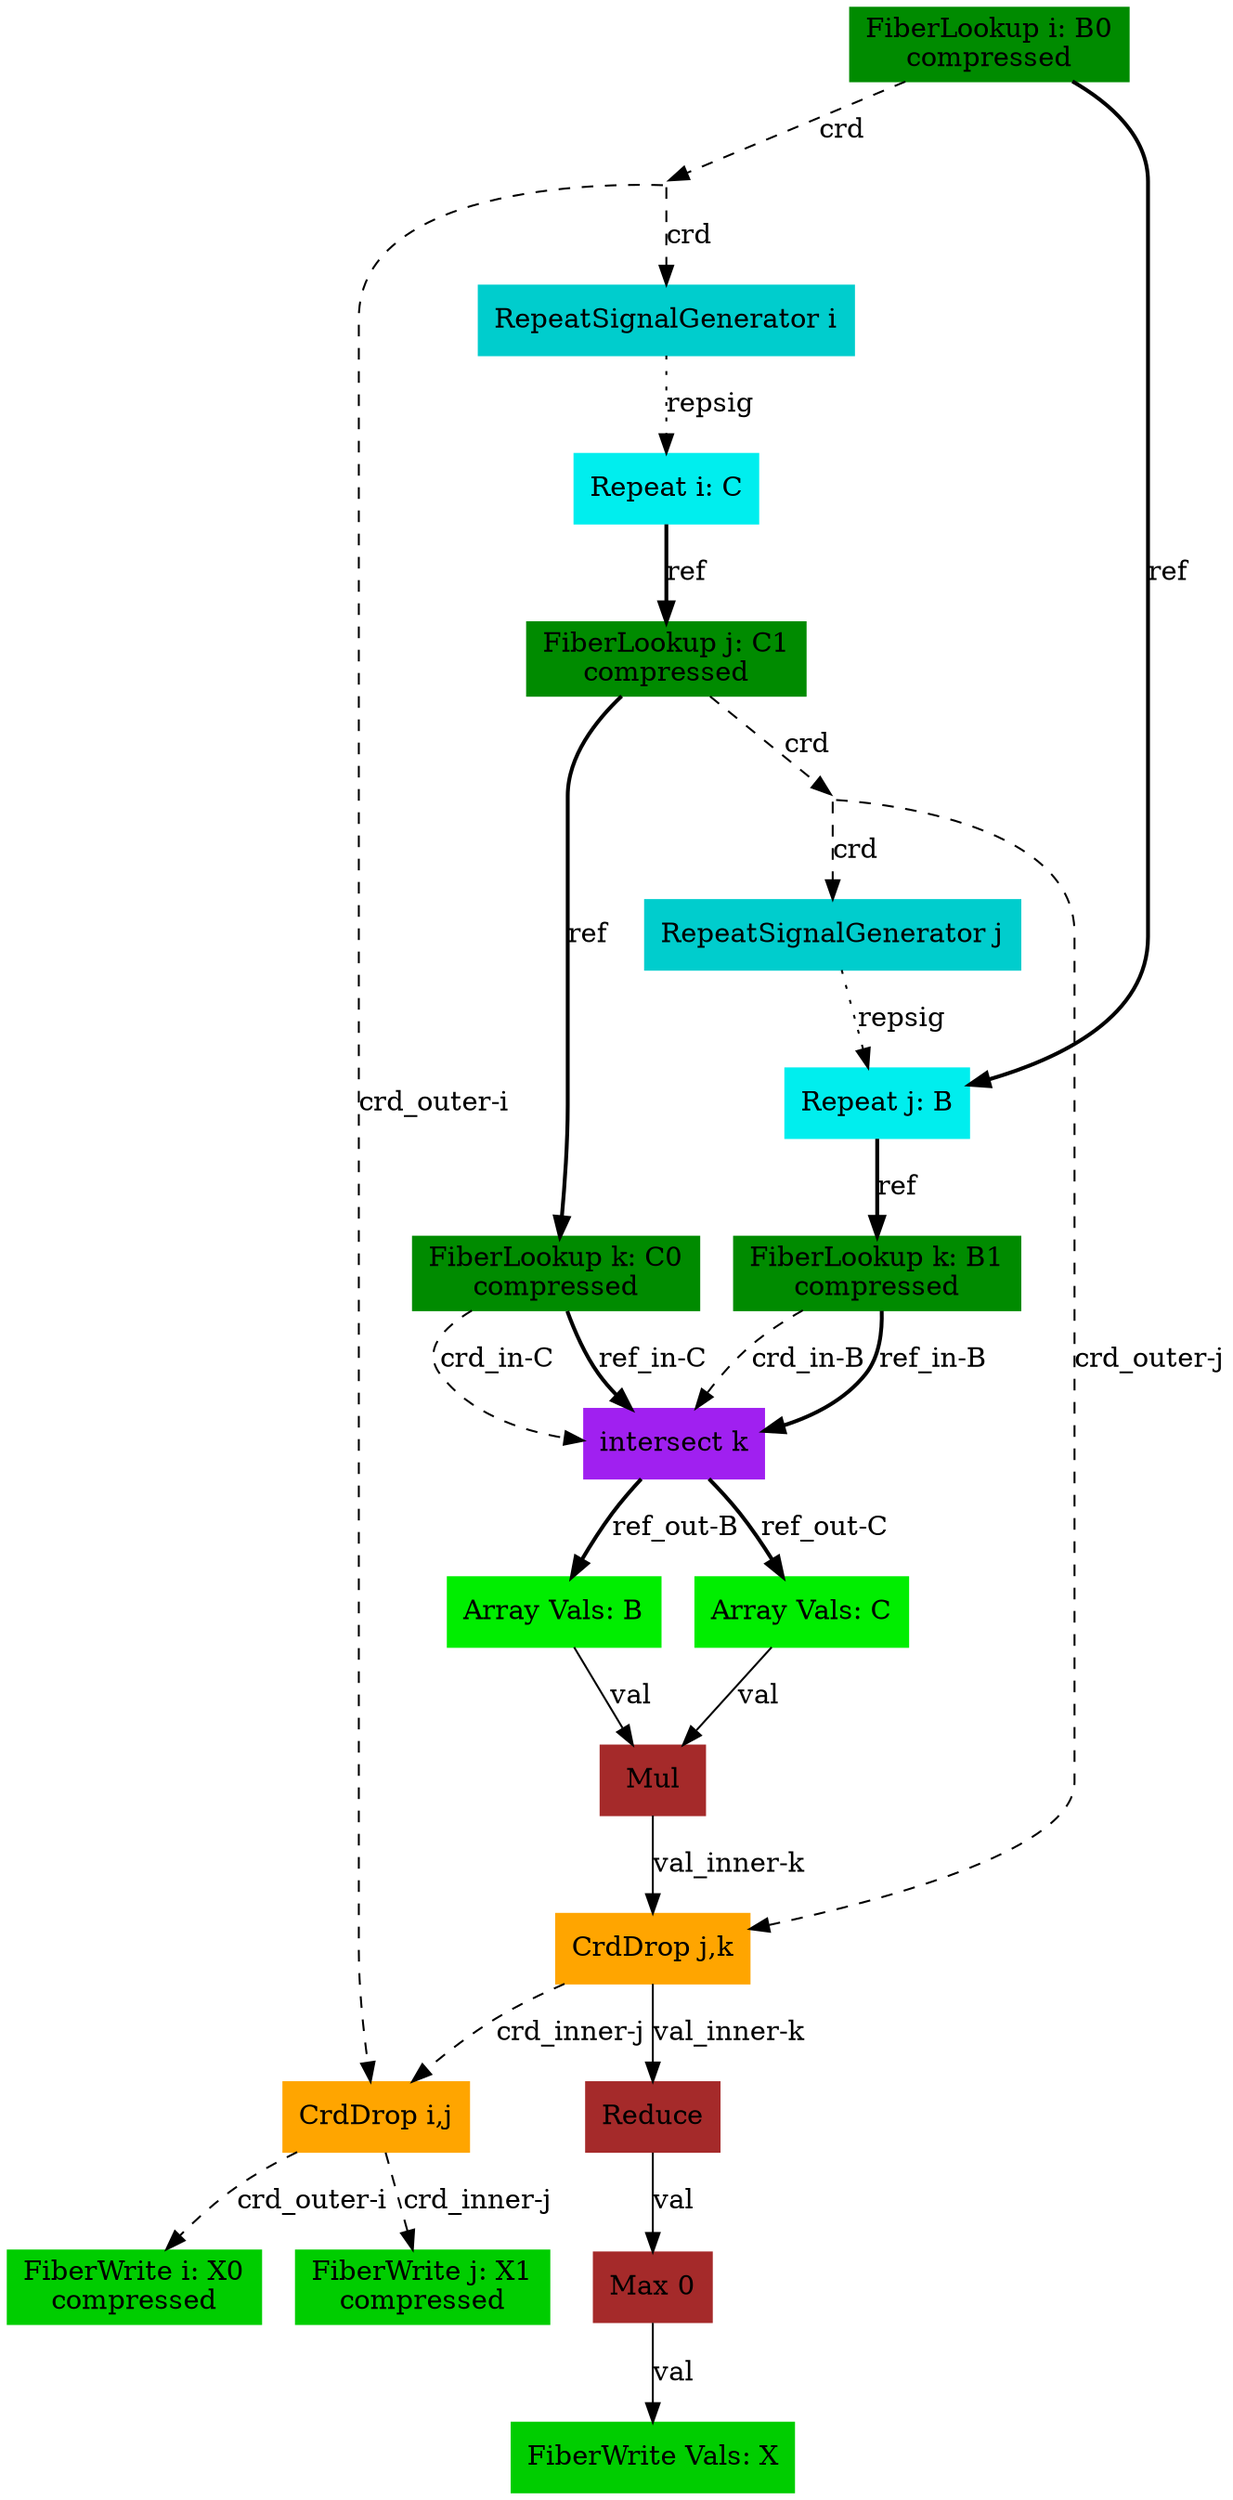 digraph SAM {
    comment="X=ss01,B=ss01,C=ss10"
    17 [comment="type=fiberlookup,index=i,tensor=B,mode=0,format=compressed,src=true,root=true" label="FiberLookup i: B0\ncompressed" color=green4 shape=box style=filled type="fiberlookup" index="i" tensor="B" mode="0" format="compressed" src="true" root="true"]
    16 [comment="type=broadcast" shape=point style=invis type="broadcast"]
    2 [comment="type=fiberwrite,index=i,tensor=X,mode=0,format=compressed,segsize=2,crdsize=B0_dim,sink=true" label="FiberWrite i: X0\ncompressed" color=green3 shape=box style=filled type="fiberwrite" index="i" tensor="X" mode="0" format="compressed" segsize="2" crdsize="B0_dim" sink="true"]
    15 [comment="type=repsiggen,index=i" label="RepeatSignalGenerator i" color=cyan3 shape=box style=filled type="repsiggen" index="i"]
    14 [comment="type=repeat,index=i,tensor=C,root=true" label="Repeat i: C" color=cyan2 shape=box style=filled type="repeat" index="i" tensor="C" root="true"]
    13 [comment="type=fiberlookup,index=j,tensor=C,mode=1,format=compressed,src=true,root=false" label="FiberLookup j: C1\ncompressed" color=green4 shape=box style=filled type="fiberlookup" index="j" tensor="C" mode="1" format="compressed" src="true" root="false"]
    12 [comment="type=broadcast" shape=point style=invis type="broadcast"]
    1 [comment="type=fiberwrite,index=j,tensor=X,mode=1,format=compressed,segsize=B0_dim+1,crdsize=B0_dim*C1_dim,sink=true" label="FiberWrite j: X1\ncompressed" color=green3 shape=box style=filled type="fiberwrite" index="j" tensor="X" mode="1" format="compressed" segsize="B0_dim+1" crdsize="B0_dim*C1_dim" sink="true"]
    11 [comment="type=repsiggen,index=j" label="RepeatSignalGenerator j" color=cyan3 shape=box style=filled type="repsiggen" index="j"]
    10 [comment="type=repeat,index=j,tensor=B,root=false" label="Repeat j: B" color=cyan2 shape=box style=filled type="repeat" index="j" tensor="B" root="false"]
    8 [comment="type=fiberlookup,index=k,tensor=B,mode=1,format=compressed,src=true,root=false" label="FiberLookup k: B1\ncompressed" color=green4 shape=box style=filled type="fiberlookup" index="k" tensor="B" mode="1" format="compressed" src="true" root="false"]
    7 [comment="type=intersect,index=k" label="intersect k" color=purple shape=box style=filled type="intersect" index="k"]
    5 [comment="type=arrayvals,tensor=B" label="Array Vals: B" color=green2 shape=box style=filled type="arrayvals" tensor="B"]
    4 [comment="type=mul" label="Mul" color=brown shape=box style=filled type="mul"]
    3 [comment="type=reduce" label="Reduce" color=brown shape=box style=filled type="reduce"]
    0 [comment="type=fiberwrite,mode=vals,tensor=X,size=1*B0_dim*C1_dim,sink=true" label="FiberWrite Vals: X" color=green3 shape=box style=filled type="fiberwrite" tensor="X" mode="vals" size="1*B0_dim*C1_dim" sink="true"]
    6 [comment="type=arrayvals,tensor=C" label="Array Vals: C" color=green2 shape=box style=filled type="arrayvals" tensor="C"]
    9 [comment="type=fiberlookup,index=k,tensor=C,mode=0,format=compressed,src=true,root=false" label="FiberLookup k: C0\ncompressed" color=green4 shape=box style=filled type="fiberlookup" index="k" tensor="C" mode="0" format="compressed" src="true" root="false"]
    18 [comment="type=crddrop,outer=i,inner=j" label="CrdDrop i,j" color=orange shape=box style=filled type="crddrop" outer="i" inner="j"]
    19 [comment="type=crddrop,outer=j,inner=k" label="CrdDrop j,k" color=orange shape=box style=filled type="crddrop" outer="j" inner="k"]
    20 [comment="type=max" label="Max 0" color=brown shape=box style=filled type="max"]
    17 -> 16 [label="crd" style=dashed type="crd" comment=""]
    16 -> 15 [label="crd" style=dashed type="crd"]
    15 -> 14 [label="repsig" style=dotted type="repsig"]
    14 -> 13 [label="ref" style=bold type="ref"]
    13 -> 12 [label="crd" style=dashed type="crd" comment=""]
    12 -> 11 [label="crd" style=dashed type="crd"]
    11 -> 10 [label="repsig" style=dotted type="repsig"]
    10 -> 8 [label="ref" style=bold type="ref"]
    8 -> 7 [label="crd_in-B" style=dashed type="crd" comment="in-B"]
    7 -> 5 [label="ref_out-B" style=bold type="ref" comment="out-B"]
    5 -> 4 [label="val" type="val"]
    7 -> 6 [label="ref_out-C" style=bold type="ref" comment="out-C"]
    6 -> 4 [label="val" type="val"]
    8 -> 7 [label="ref_in-B" style=bold type="ref" comment="in-B"]
    13 -> 9 [label="ref" style=bold type="ref" comment=""]
    9 -> 7 [label="crd_in-C" style=dashed type="crd" comment="in-C"]
    9 -> 7 [label="ref_in-C" style=bold type="ref" comment="in-C"]
    17 -> 10 [label="ref" style=bold type="ref" comment=""]
    
    4 -> 19 [label="val_inner-k" type="val" comment="inner-k"]
    12 -> 19 [label="crd_outer-j" style=dashed type="crd" comment="outer-j"]
    19 -> 3 [label="val_inner-k" type="val" comment="inner-k"]
    3 -> 20 [label="val" type="val" comment="val"]

    19 -> 18 [label="crd_inner-j" style=dashed type="crd" comment="inner-j"] 
    16 -> 18 [label="crd_outer-i" style=dashed type="crd" comment="outer-i"]
    20 -> 0 [label="val" type="val"]
    
    18 -> 2 [label="crd_outer-i" style=dashed type="crd" comment="outer-i"] 
    18 -> 1 [label="crd_inner-j" style=dashed type="crd" comment="inner-j"]
}

